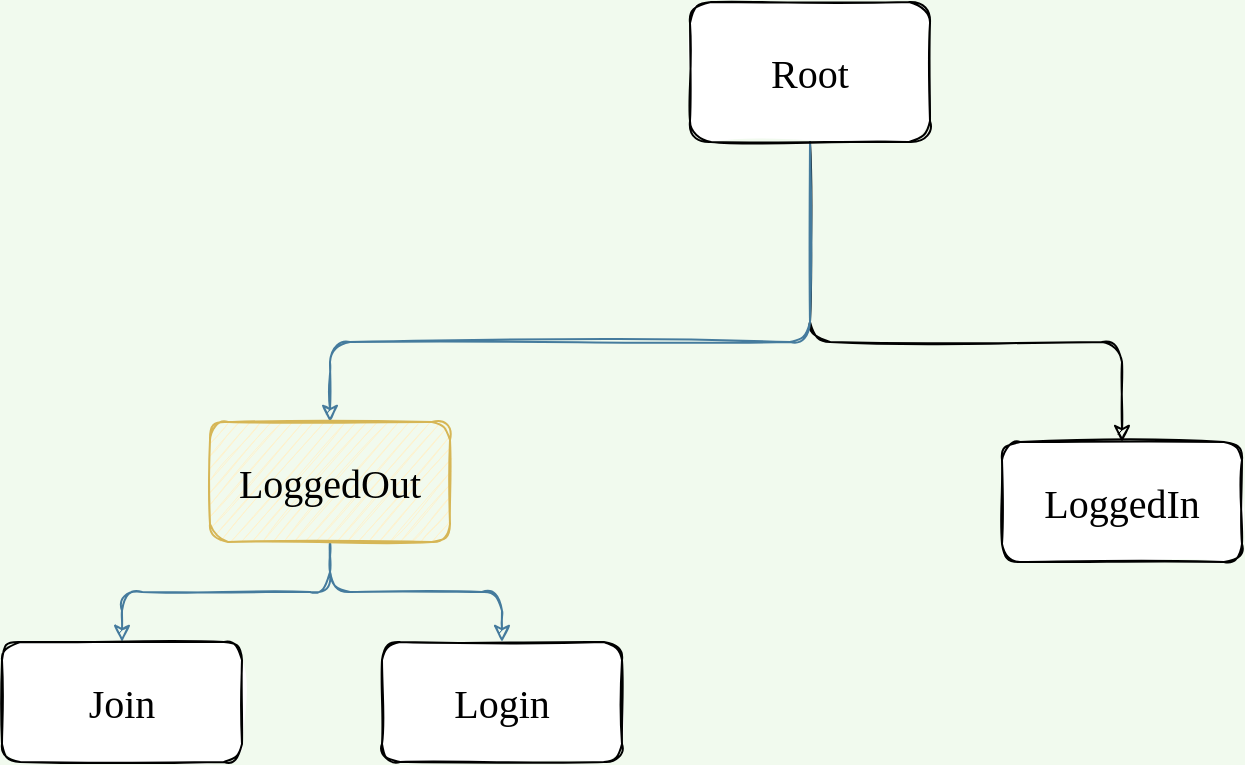 <mxfile version="13.6.5" type="github">
  <diagram id="laTIVxzu_AwuaDvqxupv" name="Page-1">
    <mxGraphModel dx="1188" dy="1797" grid="1" gridSize="10" guides="1" tooltips="1" connect="1" arrows="1" fold="1" page="1" pageScale="1" pageWidth="827" pageHeight="1169" background="#F1FAEE" math="0" shadow="0">
      <root>
        <mxCell id="0" />
        <mxCell id="1" parent="0" />
        <mxCell id="MxGzjag2qFtxoSXDcd-z-25" style="edgeStyle=orthogonalEdgeStyle;rounded=1;sketch=1;orthogonalLoop=1;jettySize=auto;html=1;fontColor=#1D3557;fontFamily=Comic Sans MS;fontSize=20;" edge="1" parent="1" source="MxGzjag2qFtxoSXDcd-z-1" target="MxGzjag2qFtxoSXDcd-z-17">
          <mxGeometry relative="1" as="geometry">
            <Array as="points">
              <mxPoint x="414" y="-910" />
            </Array>
          </mxGeometry>
        </mxCell>
        <mxCell id="MxGzjag2qFtxoSXDcd-z-27" style="edgeStyle=orthogonalEdgeStyle;rounded=1;sketch=1;orthogonalLoop=1;jettySize=auto;html=1;strokeColor=#457B9D;fillColor=#A8DADC;fontColor=#1D3557;fontFamily=Comic Sans MS;fontSize=20;" edge="1" parent="1" source="MxGzjag2qFtxoSXDcd-z-1" target="MxGzjag2qFtxoSXDcd-z-14">
          <mxGeometry relative="1" as="geometry">
            <Array as="points">
              <mxPoint x="414" y="-910" />
              <mxPoint x="174" y="-910" />
            </Array>
          </mxGeometry>
        </mxCell>
        <mxCell id="MxGzjag2qFtxoSXDcd-z-1" value="&lt;font style=&quot;font-size: 20px;&quot;&gt;Root&lt;/font&gt;" style="whiteSpace=wrap;html=1;rounded=1;sketch=1;fontFamily=Comic Sans MS;fontSize=20;" vertex="1" parent="1">
          <mxGeometry x="354" y="-1080" width="120" height="70" as="geometry" />
        </mxCell>
        <mxCell id="MxGzjag2qFtxoSXDcd-z-29" value="" style="edgeStyle=orthogonalEdgeStyle;rounded=1;sketch=1;orthogonalLoop=1;jettySize=auto;html=1;strokeColor=#457B9D;fillColor=#A8DADC;fontFamily=Comic Sans MS;fontSize=20;fontColor=#1D3557;" edge="1" parent="1" source="MxGzjag2qFtxoSXDcd-z-14" target="MxGzjag2qFtxoSXDcd-z-28">
          <mxGeometry relative="1" as="geometry" />
        </mxCell>
        <mxCell id="MxGzjag2qFtxoSXDcd-z-31" value="" style="edgeStyle=orthogonalEdgeStyle;rounded=1;sketch=1;orthogonalLoop=1;jettySize=auto;html=1;strokeColor=#457B9D;fillColor=#A8DADC;fontFamily=Comic Sans MS;fontSize=20;fontColor=#1D3557;" edge="1" parent="1" source="MxGzjag2qFtxoSXDcd-z-14" target="MxGzjag2qFtxoSXDcd-z-30">
          <mxGeometry relative="1" as="geometry" />
        </mxCell>
        <mxCell id="MxGzjag2qFtxoSXDcd-z-14" value="LoggedOut" style="whiteSpace=wrap;html=1;rounded=1;sketch=1;fontFamily=Comic Sans MS;fontSize=20;fillColor=#fff2cc;strokeColor=#d6b656;" vertex="1" parent="1">
          <mxGeometry x="114" y="-870" width="120" height="60" as="geometry" />
        </mxCell>
        <mxCell id="MxGzjag2qFtxoSXDcd-z-17" value="LoggedIn" style="whiteSpace=wrap;html=1;rounded=1;sketch=1;fontFamily=Comic Sans MS;fontSize=20;" vertex="1" parent="1">
          <mxGeometry x="510" y="-860" width="120" height="60" as="geometry" />
        </mxCell>
        <mxCell id="MxGzjag2qFtxoSXDcd-z-28" value="Join" style="whiteSpace=wrap;html=1;rounded=1;fontFamily=Comic Sans MS;fontSize=20;sketch=1;" vertex="1" parent="1">
          <mxGeometry x="10" y="-760" width="120" height="60" as="geometry" />
        </mxCell>
        <mxCell id="MxGzjag2qFtxoSXDcd-z-30" value="Login" style="whiteSpace=wrap;html=1;rounded=1;fontFamily=Comic Sans MS;fontSize=20;sketch=1;" vertex="1" parent="1">
          <mxGeometry x="200" y="-760" width="120" height="60" as="geometry" />
        </mxCell>
      </root>
    </mxGraphModel>
  </diagram>
</mxfile>
